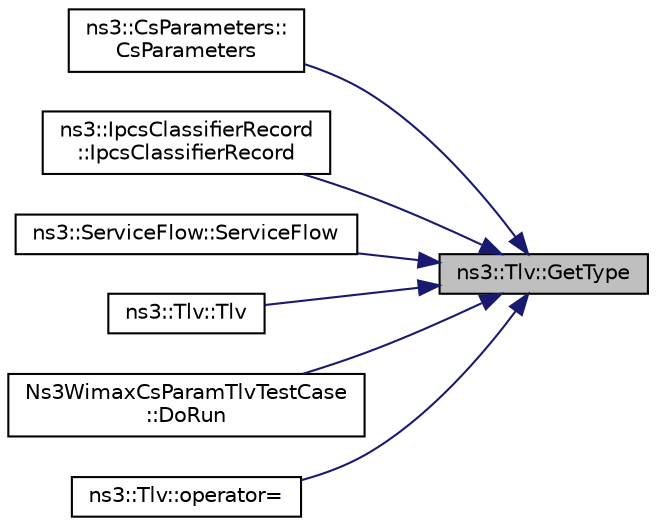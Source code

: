 digraph "ns3::Tlv::GetType"
{
 // LATEX_PDF_SIZE
  edge [fontname="Helvetica",fontsize="10",labelfontname="Helvetica",labelfontsize="10"];
  node [fontname="Helvetica",fontsize="10",shape=record];
  rankdir="RL";
  Node1 [label="ns3::Tlv::GetType",height=0.2,width=0.4,color="black", fillcolor="grey75", style="filled", fontcolor="black",tooltip="Get type value."];
  Node1 -> Node2 [dir="back",color="midnightblue",fontsize="10",style="solid",fontname="Helvetica"];
  Node2 [label="ns3::CsParameters::\lCsParameters",height=0.2,width=0.4,color="black", fillcolor="white", style="filled",URL="$classns3_1_1_cs_parameters.html#a160269d8928bf8aaf2ad3a883ea491b2",tooltip="creates a convergence sub-layer parameters from a tlv"];
  Node1 -> Node3 [dir="back",color="midnightblue",fontsize="10",style="solid",fontname="Helvetica"];
  Node3 [label="ns3::IpcsClassifierRecord\l::IpcsClassifierRecord",height=0.2,width=0.4,color="black", fillcolor="white", style="filled",URL="$classns3_1_1_ipcs_classifier_record.html#a451204bc3818c6a41e575a35ab405791",tooltip="Decodes a TLV and creates a classifier."];
  Node1 -> Node4 [dir="back",color="midnightblue",fontsize="10",style="solid",fontname="Helvetica"];
  Node4 [label="ns3::ServiceFlow::ServiceFlow",height=0.2,width=0.4,color="black", fillcolor="white", style="filled",URL="$classns3_1_1_service_flow.html#aeed524f52389f03831476b5759240778",tooltip="creates a service flow from a TLV"];
  Node1 -> Node5 [dir="back",color="midnightblue",fontsize="10",style="solid",fontname="Helvetica"];
  Node5 [label="ns3::Tlv::Tlv",height=0.2,width=0.4,color="black", fillcolor="white", style="filled",URL="$classns3_1_1_tlv.html#a8c43e2ab3dc1e155ffada0d0cc511fde",tooltip="type conversion operator"];
  Node1 -> Node6 [dir="back",color="midnightblue",fontsize="10",style="solid",fontname="Helvetica"];
  Node6 [label="Ns3WimaxCsParamTlvTestCase\l::DoRun",height=0.2,width=0.4,color="black", fillcolor="white", style="filled",URL="$class_ns3_wimax_cs_param_tlv_test_case.html#a787e5b86252dac18778c864535b1d4d4",tooltip="Implementation to actually run this TestCase."];
  Node1 -> Node7 [dir="back",color="midnightblue",fontsize="10",style="solid",fontname="Helvetica"];
  Node7 [label="ns3::Tlv::operator=",height=0.2,width=0.4,color="black", fillcolor="white", style="filled",URL="$classns3_1_1_tlv.html#a461def57cfa930e7687bc4bc68e594d2",tooltip="assignment operator"];
}
